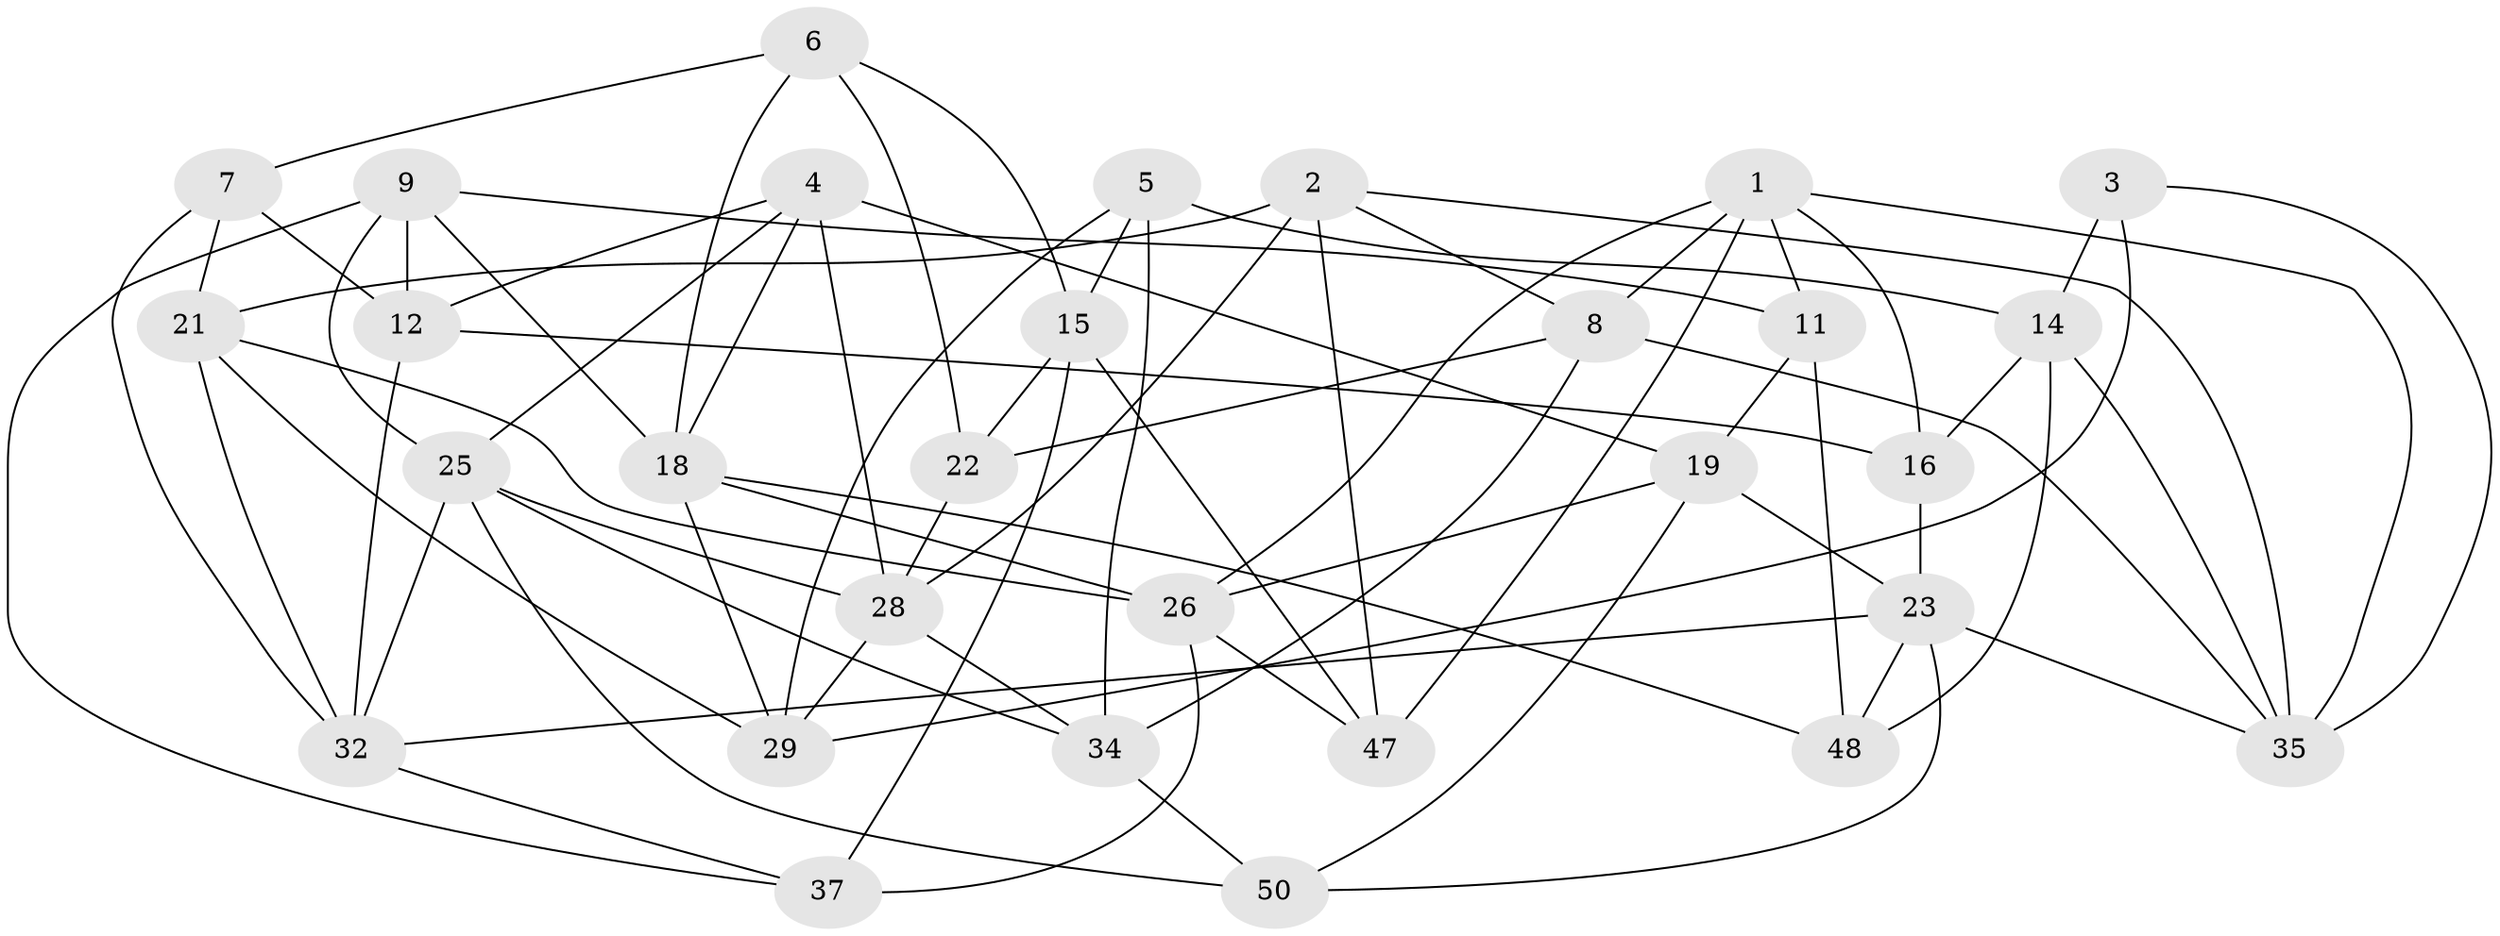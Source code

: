 // Generated by graph-tools (version 1.1) at 2025/24/03/03/25 07:24:24]
// undirected, 30 vertices, 73 edges
graph export_dot {
graph [start="1"]
  node [color=gray90,style=filled];
  1 [super="+20"];
  2 [super="+13"];
  3;
  4 [super="+38"];
  5 [super="+40"];
  6;
  7;
  8 [super="+17"];
  9 [super="+10"];
  11;
  12 [super="+33"];
  14 [super="+27"];
  15 [super="+42"];
  16;
  18 [super="+30"];
  19 [super="+46"];
  21 [super="+43"];
  22;
  23 [super="+24"];
  25 [super="+31"];
  26 [super="+49"];
  28 [super="+45"];
  29 [super="+44"];
  32 [super="+41"];
  34 [super="+39"];
  35 [super="+36"];
  37;
  47;
  48;
  50;
  1 -- 35;
  1 -- 8;
  1 -- 16;
  1 -- 26;
  1 -- 11;
  1 -- 47;
  2 -- 47;
  2 -- 21 [weight=2];
  2 -- 35;
  2 -- 28;
  2 -- 8;
  3 -- 14 [weight=2];
  3 -- 29;
  3 -- 35;
  4 -- 28;
  4 -- 19 [weight=2];
  4 -- 18;
  4 -- 12;
  4 -- 25;
  5 -- 15 [weight=2];
  5 -- 29 [weight=2];
  5 -- 34;
  5 -- 14;
  6 -- 7;
  6 -- 22;
  6 -- 15;
  6 -- 18;
  7 -- 12;
  7 -- 21;
  7 -- 32;
  8 -- 35;
  8 -- 34 [weight=2];
  8 -- 22;
  9 -- 18;
  9 -- 11;
  9 -- 12 [weight=2];
  9 -- 37;
  9 -- 25;
  11 -- 48;
  11 -- 19;
  12 -- 16;
  12 -- 32;
  14 -- 48;
  14 -- 16;
  14 -- 35;
  15 -- 47;
  15 -- 22;
  15 -- 37;
  16 -- 23;
  18 -- 48;
  18 -- 26;
  18 -- 29;
  19 -- 50;
  19 -- 26;
  19 -- 23;
  21 -- 32;
  21 -- 29;
  21 -- 26;
  22 -- 28;
  23 -- 32;
  23 -- 48;
  23 -- 35;
  23 -- 50;
  25 -- 32;
  25 -- 34;
  25 -- 50;
  25 -- 28;
  26 -- 47;
  26 -- 37;
  28 -- 29;
  28 -- 34;
  32 -- 37;
  34 -- 50;
}
